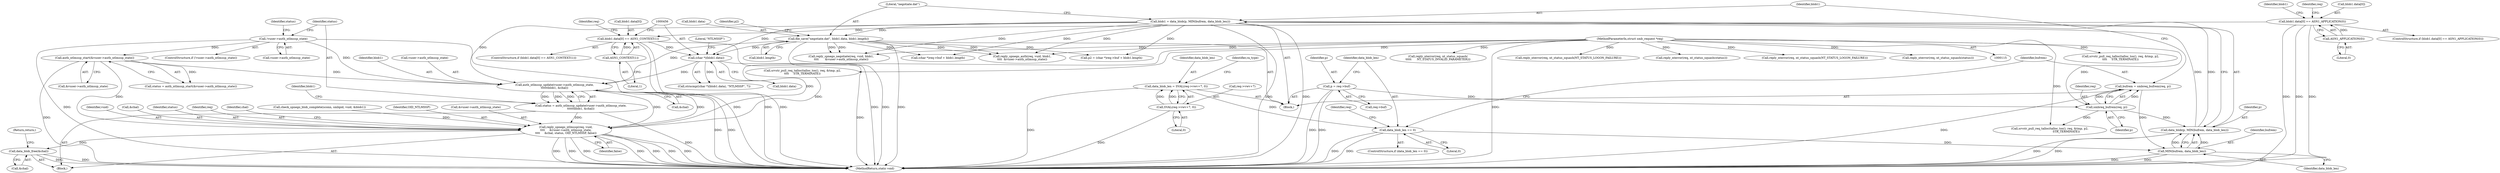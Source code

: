 digraph "0_samba_9280051bfba337458722fb157f3082f93cbd9f2b@API" {
"1000496" [label="(Call,auth_ntlmssp_update(vuser->auth_ntlmssp_state,\n\t\t\t\t\t\tblob1, &chal))"];
"1000466" [label="(Call,!vuser->auth_ntlmssp_state)"];
"1000473" [label="(Call,auth_ntlmssp_start(&vuser->auth_ntlmssp_state))"];
"1000209" [label="(Call,blob1 = data_blob(p, MIN(bufrem, data_blob_len)))"];
"1000211" [label="(Call,data_blob(p, MIN(bufrem, data_blob_len)))"];
"1000206" [label="(Call,smbreq_bufrem(req, p))"];
"1000116" [label="(MethodParameterIn,struct smb_request *req)"];
"1000189" [label="(Call,p = req->buf)"];
"1000213" [label="(Call,MIN(bufrem, data_blob_len))"];
"1000204" [label="(Call,bufrem = smbreq_bufrem(req, p))"];
"1000195" [label="(Call,data_blob_len == 0)"];
"1000127" [label="(Call,data_blob_len = SVAL(req->vwv+7, 0))"];
"1000129" [label="(Call,SVAL(req->vwv+7, 0))"];
"1000455" [label="(Call,(char *)(blob1.data))"];
"1000216" [label="(Call,file_save(\"negotiate.dat\", blob1.data, blob1.length))"];
"1000431" [label="(Call,blob1.data[0] == ASN1_CONTEXT(1))"];
"1000409" [label="(Call,blob1.data[0] == ASN1_APPLICATION(0))"];
"1000415" [label="(Call,ASN1_APPLICATION(0))"];
"1000437" [label="(Call,ASN1_CONTEXT(1))"];
"1000494" [label="(Call,status = auth_ntlmssp_update(vuser->auth_ntlmssp_state,\n\t\t\t\t\t\tblob1, &chal))"];
"1000506" [label="(Call,reply_spnego_ntlmssp(req, vuid,\n\t\t\t\t     &vuser->auth_ntlmssp_state,\n\t\t\t\t     &chal, status, OID_NTLMSSP, false))"];
"1000518" [label="(Call,data_blob_free(&chal))"];
"1000224" [label="(Call,p2 = (char *)req->buf + blob1.length)"];
"1000204" [label="(Call,bufrem = smbreq_bufrem(req, p))"];
"1000465" [label="(ControlStructure,if (!vuser->auth_ntlmssp_state))"];
"1000438" [label="(Literal,1)"];
"1000226" [label="(Call,(char *)req->buf + blob1.length)"];
"1000507" [label="(Identifier,req)"];
"1000252" [label="(Call,srvstr_pull_req_talloc(talloc_tos(), req, &tmp, p2,\n\t\t\t\t     STR_TERMINATE))"];
"1000463" [label="(Block,)"];
"1000416" [label="(Literal,0)"];
"1000129" [label="(Call,SVAL(req->vwv+7, 0))"];
"1000127" [label="(Call,data_blob_len = SVAL(req->vwv+7, 0))"];
"1000472" [label="(Identifier,status)"];
"1000213" [label="(Call,MIN(bufrem, data_blob_len))"];
"1000135" [label="(Literal,0)"];
"1000432" [label="(Call,blob1.data[0])"];
"1000473" [label="(Call,auth_ntlmssp_start(&vuser->auth_ntlmssp_state))"];
"1000519" [label="(Call,&chal)"];
"1000497" [label="(Call,vuser->auth_ntlmssp_state)"];
"1000362" [label="(Call,reply_nterror(req, nt_status_squash(\n\t\t\t\t\t      NT_STATUS_INVALID_PARAMETER)))"];
"1000434" [label="(Identifier,blob1)"];
"1000225" [label="(Identifier,p2)"];
"1000506" [label="(Call,reply_spnego_ntlmssp(req, vuid,\n\t\t\t\t     &vuser->auth_ntlmssp_state,\n\t\t\t\t     &chal, status, OID_NTLMSSP, false))"];
"1000199" [label="(Call,reply_nterror(req, nt_status_squash(NT_STATUS_LOGON_FAILURE)))"];
"1000460" [label="(Literal,\"NTLMSSP\")"];
"1000209" [label="(Call,blob1 = data_blob(p, MIN(bufrem, data_blob_len)))"];
"1000116" [label="(MethodParameterIn,struct smb_request *req)"];
"1000520" [label="(Identifier,chal)"];
"1000496" [label="(Call,auth_ntlmssp_update(vuser->auth_ntlmssp_state,\n\t\t\t\t\t\tblob1, &chal))"];
"1000194" [label="(ControlStructure,if (data_blob_len == 0))"];
"1000517" [label="(Identifier,false)"];
"1000513" [label="(Call,&chal)"];
"1000212" [label="(Identifier,p)"];
"1000191" [label="(Call,req->buf)"];
"1000505" [label="(Identifier,blob1)"];
"1000217" [label="(Literal,\"negotiate.dat\")"];
"1000418" [label="(Call,reply_spnego_negotiate(req, vuid, blob1,\n\t\t\t\t       &vuser->auth_ntlmssp_state))"];
"1000138" [label="(Identifier,ra_type)"];
"1000415" [label="(Call,ASN1_APPLICATION(0))"];
"1000419" [label="(Identifier,req)"];
"1000410" [label="(Call,blob1.data[0])"];
"1000500" [label="(Identifier,blob1)"];
"1000117" [label="(Block,)"];
"1000189" [label="(Call,p = req->buf)"];
"1000437" [label="(Call,ASN1_CONTEXT(1))"];
"1000216" [label="(Call,file_save(\"negotiate.dat\", blob1.data, blob1.length))"];
"1000474" [label="(Call,&vuser->auth_ntlmssp_state)"];
"1000190" [label="(Identifier,p)"];
"1000532" [label="(MethodReturn,static void)"];
"1000267" [label="(Call,srvstr_pull_req_talloc(talloc_tos(), req, &tmp, p2,\n\t\t\t\t     STR_TERMINATE))"];
"1000440" [label="(Call,reply_spnego_auth(req, vuid, blob1,\n\t\t\t\t  &vuser->auth_ntlmssp_state))"];
"1000409" [label="(Call,blob1.data[0] == ASN1_APPLICATION(0))"];
"1000455" [label="(Call,(char *)(blob1.data))"];
"1000200" [label="(Identifier,req)"];
"1000195" [label="(Call,data_blob_len == 0)"];
"1000380" [label="(Call,check_spnego_blob_complete(sconn, smbpid, vuid, &blob1))"];
"1000521" [label="(Return,return;)"];
"1000441" [label="(Identifier,req)"];
"1000489" [label="(Call,reply_nterror(req, nt_status_squash(status)))"];
"1000211" [label="(Call,data_blob(p, MIN(bufrem, data_blob_len)))"];
"1000197" [label="(Literal,0)"];
"1000431" [label="(Call,blob1.data[0] == ASN1_CONTEXT(1))"];
"1000494" [label="(Call,status = auth_ntlmssp_update(vuser->auth_ntlmssp_state,\n\t\t\t\t\t\tblob1, &chal))"];
"1000516" [label="(Identifier,OID_NTLMSSP)"];
"1000518" [label="(Call,data_blob_free(&chal))"];
"1000196" [label="(Identifier,data_blob_len)"];
"1000467" [label="(Call,vuser->auth_ntlmssp_state)"];
"1000495" [label="(Identifier,status)"];
"1000471" [label="(Call,status = auth_ntlmssp_start(&vuser->auth_ntlmssp_state))"];
"1000207" [label="(Identifier,req)"];
"1000128" [label="(Identifier,data_blob_len)"];
"1000454" [label="(Call,strncmp((char *)(blob1.data), \"NTLMSSP\", 7))"];
"1000218" [label="(Call,blob1.data)"];
"1000210" [label="(Identifier,blob1)"];
"1000509" [label="(Call,&vuser->auth_ntlmssp_state)"];
"1000508" [label="(Identifier,vuid)"];
"1000408" [label="(ControlStructure,if (blob1.data[0] == ASN1_APPLICATION(0)))"];
"1000214" [label="(Identifier,bufrem)"];
"1000457" [label="(Call,blob1.data)"];
"1000130" [label="(Call,req->vwv+7)"];
"1000205" [label="(Identifier,bufrem)"];
"1000501" [label="(Call,&chal)"];
"1000466" [label="(Call,!vuser->auth_ntlmssp_state)"];
"1000515" [label="(Identifier,status)"];
"1000528" [label="(Call,reply_nterror(req, nt_status_squash(NT_STATUS_LOGON_FAILURE)))"];
"1000221" [label="(Call,blob1.length)"];
"1000215" [label="(Identifier,data_blob_len)"];
"1000237" [label="(Call,srvstr_pull_req_talloc(talloc_tos(), req, &tmp, p2,\n                                     STR_TERMINATE))"];
"1000206" [label="(Call,smbreq_bufrem(req, p))"];
"1000430" [label="(ControlStructure,if (blob1.data[0] == ASN1_CONTEXT(1)))"];
"1000208" [label="(Identifier,p)"];
"1000403" [label="(Call,reply_nterror(req, nt_status_squash(status)))"];
"1000496" -> "1000494"  [label="AST: "];
"1000496" -> "1000501"  [label="CFG: "];
"1000497" -> "1000496"  [label="AST: "];
"1000500" -> "1000496"  [label="AST: "];
"1000501" -> "1000496"  [label="AST: "];
"1000494" -> "1000496"  [label="CFG: "];
"1000496" -> "1000532"  [label="DDG: "];
"1000496" -> "1000532"  [label="DDG: "];
"1000496" -> "1000494"  [label="DDG: "];
"1000496" -> "1000494"  [label="DDG: "];
"1000496" -> "1000494"  [label="DDG: "];
"1000466" -> "1000496"  [label="DDG: "];
"1000473" -> "1000496"  [label="DDG: "];
"1000209" -> "1000496"  [label="DDG: "];
"1000455" -> "1000496"  [label="DDG: "];
"1000216" -> "1000496"  [label="DDG: "];
"1000496" -> "1000506"  [label="DDG: "];
"1000496" -> "1000506"  [label="DDG: "];
"1000466" -> "1000465"  [label="AST: "];
"1000466" -> "1000467"  [label="CFG: "];
"1000467" -> "1000466"  [label="AST: "];
"1000472" -> "1000466"  [label="CFG: "];
"1000495" -> "1000466"  [label="CFG: "];
"1000466" -> "1000532"  [label="DDG: "];
"1000466" -> "1000532"  [label="DDG: "];
"1000466" -> "1000473"  [label="DDG: "];
"1000473" -> "1000471"  [label="AST: "];
"1000473" -> "1000474"  [label="CFG: "];
"1000474" -> "1000473"  [label="AST: "];
"1000471" -> "1000473"  [label="CFG: "];
"1000473" -> "1000532"  [label="DDG: "];
"1000473" -> "1000471"  [label="DDG: "];
"1000473" -> "1000506"  [label="DDG: "];
"1000209" -> "1000117"  [label="AST: "];
"1000209" -> "1000211"  [label="CFG: "];
"1000210" -> "1000209"  [label="AST: "];
"1000211" -> "1000209"  [label="AST: "];
"1000217" -> "1000209"  [label="CFG: "];
"1000209" -> "1000532"  [label="DDG: "];
"1000209" -> "1000532"  [label="DDG: "];
"1000211" -> "1000209"  [label="DDG: "];
"1000211" -> "1000209"  [label="DDG: "];
"1000209" -> "1000216"  [label="DDG: "];
"1000209" -> "1000224"  [label="DDG: "];
"1000209" -> "1000226"  [label="DDG: "];
"1000209" -> "1000418"  [label="DDG: "];
"1000209" -> "1000440"  [label="DDG: "];
"1000209" -> "1000455"  [label="DDG: "];
"1000211" -> "1000213"  [label="CFG: "];
"1000212" -> "1000211"  [label="AST: "];
"1000213" -> "1000211"  [label="AST: "];
"1000211" -> "1000532"  [label="DDG: "];
"1000211" -> "1000532"  [label="DDG: "];
"1000206" -> "1000211"  [label="DDG: "];
"1000213" -> "1000211"  [label="DDG: "];
"1000213" -> "1000211"  [label="DDG: "];
"1000206" -> "1000204"  [label="AST: "];
"1000206" -> "1000208"  [label="CFG: "];
"1000207" -> "1000206"  [label="AST: "];
"1000208" -> "1000206"  [label="AST: "];
"1000204" -> "1000206"  [label="CFG: "];
"1000206" -> "1000204"  [label="DDG: "];
"1000206" -> "1000204"  [label="DDG: "];
"1000116" -> "1000206"  [label="DDG: "];
"1000189" -> "1000206"  [label="DDG: "];
"1000206" -> "1000237"  [label="DDG: "];
"1000116" -> "1000115"  [label="AST: "];
"1000116" -> "1000532"  [label="DDG: "];
"1000116" -> "1000199"  [label="DDG: "];
"1000116" -> "1000237"  [label="DDG: "];
"1000116" -> "1000252"  [label="DDG: "];
"1000116" -> "1000267"  [label="DDG: "];
"1000116" -> "1000362"  [label="DDG: "];
"1000116" -> "1000403"  [label="DDG: "];
"1000116" -> "1000418"  [label="DDG: "];
"1000116" -> "1000440"  [label="DDG: "];
"1000116" -> "1000489"  [label="DDG: "];
"1000116" -> "1000506"  [label="DDG: "];
"1000116" -> "1000528"  [label="DDG: "];
"1000189" -> "1000117"  [label="AST: "];
"1000189" -> "1000191"  [label="CFG: "];
"1000190" -> "1000189"  [label="AST: "];
"1000191" -> "1000189"  [label="AST: "];
"1000196" -> "1000189"  [label="CFG: "];
"1000189" -> "1000532"  [label="DDG: "];
"1000189" -> "1000532"  [label="DDG: "];
"1000213" -> "1000215"  [label="CFG: "];
"1000214" -> "1000213"  [label="AST: "];
"1000215" -> "1000213"  [label="AST: "];
"1000213" -> "1000532"  [label="DDG: "];
"1000213" -> "1000532"  [label="DDG: "];
"1000204" -> "1000213"  [label="DDG: "];
"1000195" -> "1000213"  [label="DDG: "];
"1000204" -> "1000117"  [label="AST: "];
"1000205" -> "1000204"  [label="AST: "];
"1000210" -> "1000204"  [label="CFG: "];
"1000204" -> "1000532"  [label="DDG: "];
"1000195" -> "1000194"  [label="AST: "];
"1000195" -> "1000197"  [label="CFG: "];
"1000196" -> "1000195"  [label="AST: "];
"1000197" -> "1000195"  [label="AST: "];
"1000200" -> "1000195"  [label="CFG: "];
"1000205" -> "1000195"  [label="CFG: "];
"1000195" -> "1000532"  [label="DDG: "];
"1000195" -> "1000532"  [label="DDG: "];
"1000127" -> "1000195"  [label="DDG: "];
"1000127" -> "1000117"  [label="AST: "];
"1000127" -> "1000129"  [label="CFG: "];
"1000128" -> "1000127"  [label="AST: "];
"1000129" -> "1000127"  [label="AST: "];
"1000138" -> "1000127"  [label="CFG: "];
"1000127" -> "1000532"  [label="DDG: "];
"1000129" -> "1000127"  [label="DDG: "];
"1000129" -> "1000127"  [label="DDG: "];
"1000129" -> "1000135"  [label="CFG: "];
"1000130" -> "1000129"  [label="AST: "];
"1000135" -> "1000129"  [label="AST: "];
"1000129" -> "1000532"  [label="DDG: "];
"1000455" -> "1000454"  [label="AST: "];
"1000455" -> "1000457"  [label="CFG: "];
"1000456" -> "1000455"  [label="AST: "];
"1000457" -> "1000455"  [label="AST: "];
"1000460" -> "1000455"  [label="CFG: "];
"1000455" -> "1000532"  [label="DDG: "];
"1000455" -> "1000454"  [label="DDG: "];
"1000216" -> "1000455"  [label="DDG: "];
"1000431" -> "1000455"  [label="DDG: "];
"1000216" -> "1000117"  [label="AST: "];
"1000216" -> "1000221"  [label="CFG: "];
"1000217" -> "1000216"  [label="AST: "];
"1000218" -> "1000216"  [label="AST: "];
"1000221" -> "1000216"  [label="AST: "];
"1000225" -> "1000216"  [label="CFG: "];
"1000216" -> "1000532"  [label="DDG: "];
"1000216" -> "1000532"  [label="DDG: "];
"1000216" -> "1000224"  [label="DDG: "];
"1000216" -> "1000226"  [label="DDG: "];
"1000216" -> "1000418"  [label="DDG: "];
"1000216" -> "1000418"  [label="DDG: "];
"1000216" -> "1000440"  [label="DDG: "];
"1000216" -> "1000440"  [label="DDG: "];
"1000431" -> "1000430"  [label="AST: "];
"1000431" -> "1000437"  [label="CFG: "];
"1000432" -> "1000431"  [label="AST: "];
"1000437" -> "1000431"  [label="AST: "];
"1000441" -> "1000431"  [label="CFG: "];
"1000456" -> "1000431"  [label="CFG: "];
"1000431" -> "1000532"  [label="DDG: "];
"1000431" -> "1000532"  [label="DDG: "];
"1000431" -> "1000532"  [label="DDG: "];
"1000409" -> "1000431"  [label="DDG: "];
"1000437" -> "1000431"  [label="DDG: "];
"1000409" -> "1000408"  [label="AST: "];
"1000409" -> "1000415"  [label="CFG: "];
"1000410" -> "1000409"  [label="AST: "];
"1000415" -> "1000409"  [label="AST: "];
"1000419" -> "1000409"  [label="CFG: "];
"1000434" -> "1000409"  [label="CFG: "];
"1000409" -> "1000532"  [label="DDG: "];
"1000409" -> "1000532"  [label="DDG: "];
"1000409" -> "1000532"  [label="DDG: "];
"1000415" -> "1000409"  [label="DDG: "];
"1000415" -> "1000416"  [label="CFG: "];
"1000416" -> "1000415"  [label="AST: "];
"1000437" -> "1000438"  [label="CFG: "];
"1000438" -> "1000437"  [label="AST: "];
"1000494" -> "1000463"  [label="AST: "];
"1000495" -> "1000494"  [label="AST: "];
"1000505" -> "1000494"  [label="CFG: "];
"1000494" -> "1000532"  [label="DDG: "];
"1000494" -> "1000506"  [label="DDG: "];
"1000506" -> "1000463"  [label="AST: "];
"1000506" -> "1000517"  [label="CFG: "];
"1000507" -> "1000506"  [label="AST: "];
"1000508" -> "1000506"  [label="AST: "];
"1000509" -> "1000506"  [label="AST: "];
"1000513" -> "1000506"  [label="AST: "];
"1000515" -> "1000506"  [label="AST: "];
"1000516" -> "1000506"  [label="AST: "];
"1000517" -> "1000506"  [label="AST: "];
"1000520" -> "1000506"  [label="CFG: "];
"1000506" -> "1000532"  [label="DDG: "];
"1000506" -> "1000532"  [label="DDG: "];
"1000506" -> "1000532"  [label="DDG: "];
"1000506" -> "1000532"  [label="DDG: "];
"1000506" -> "1000532"  [label="DDG: "];
"1000506" -> "1000532"  [label="DDG: "];
"1000506" -> "1000532"  [label="DDG: "];
"1000267" -> "1000506"  [label="DDG: "];
"1000380" -> "1000506"  [label="DDG: "];
"1000506" -> "1000518"  [label="DDG: "];
"1000518" -> "1000463"  [label="AST: "];
"1000518" -> "1000519"  [label="CFG: "];
"1000519" -> "1000518"  [label="AST: "];
"1000521" -> "1000518"  [label="CFG: "];
"1000518" -> "1000532"  [label="DDG: "];
"1000518" -> "1000532"  [label="DDG: "];
}
